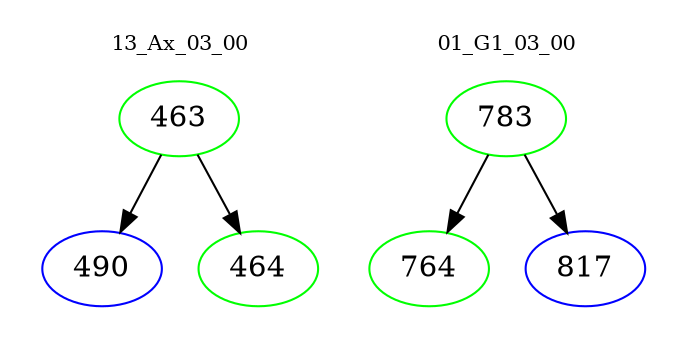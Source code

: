 digraph{
subgraph cluster_0 {
color = white
label = "13_Ax_03_00";
fontsize=10;
T0_463 [label="463", color="green"]
T0_463 -> T0_490 [color="black"]
T0_490 [label="490", color="blue"]
T0_463 -> T0_464 [color="black"]
T0_464 [label="464", color="green"]
}
subgraph cluster_1 {
color = white
label = "01_G1_03_00";
fontsize=10;
T1_783 [label="783", color="green"]
T1_783 -> T1_764 [color="black"]
T1_764 [label="764", color="green"]
T1_783 -> T1_817 [color="black"]
T1_817 [label="817", color="blue"]
}
}

